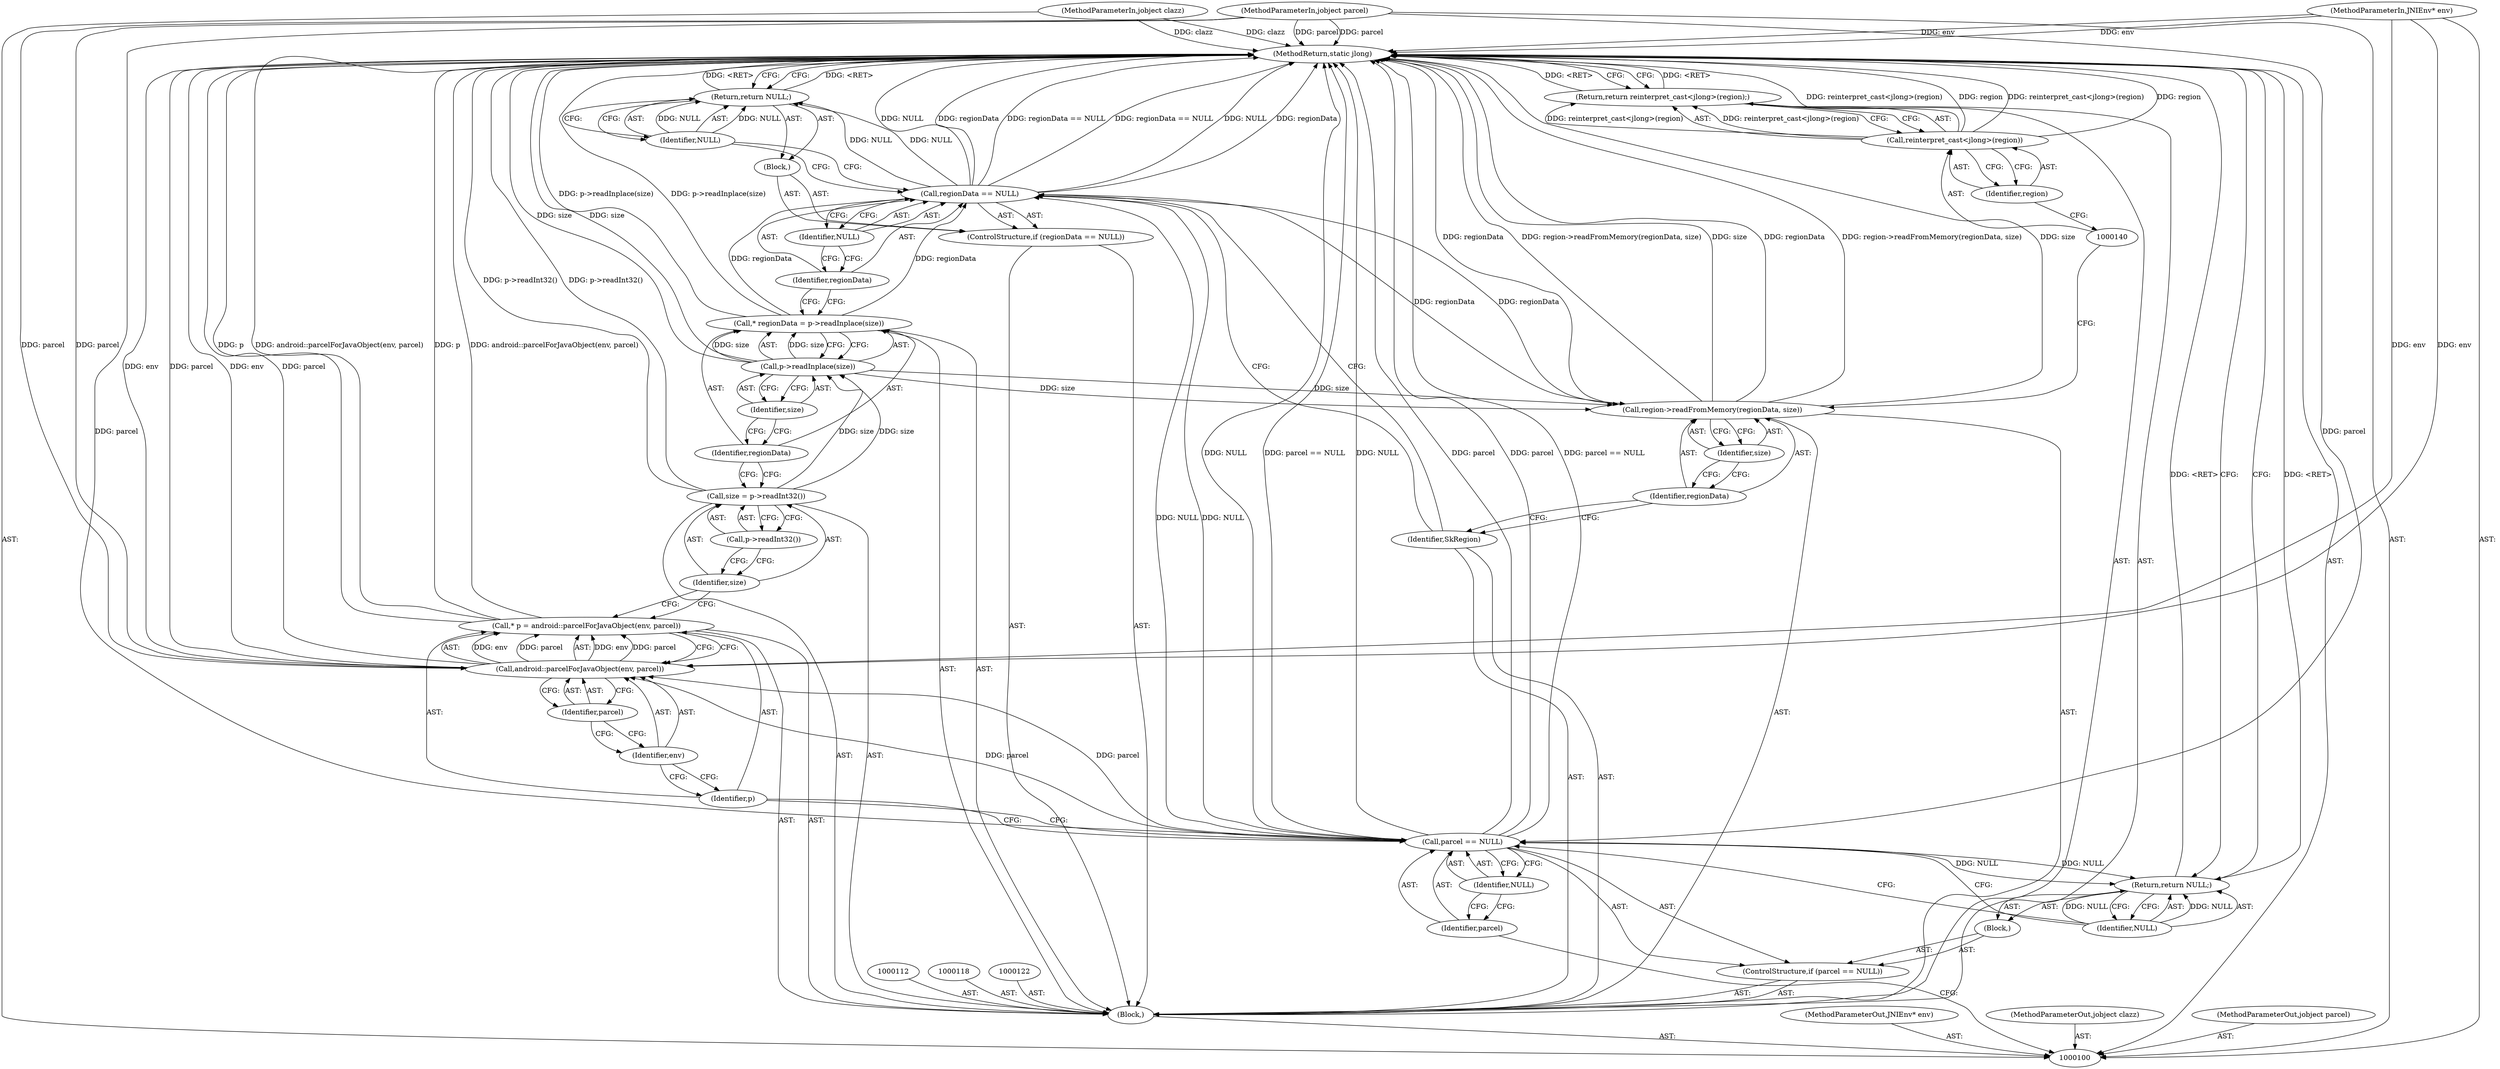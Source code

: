 digraph "1_Android_1e72dc7a3074cd0b44d89afbf39bbf5000ef7cc3" {
"1000142" [label="(MethodReturn,static jlong)"];
"1000101" [label="(MethodParameterIn,JNIEnv* env)"];
"1000184" [label="(MethodParameterOut,JNIEnv* env)"];
"1000102" [label="(MethodParameterIn,jobject clazz)"];
"1000185" [label="(MethodParameterOut,jobject clazz)"];
"1000103" [label="(MethodParameterIn,jobject parcel)"];
"1000186" [label="(MethodParameterOut,jobject parcel)"];
"1000123" [label="(Call,* regionData = p->readInplace(size))"];
"1000124" [label="(Identifier,regionData)"];
"1000125" [label="(Call,p->readInplace(size))"];
"1000126" [label="(Identifier,size)"];
"1000127" [label="(ControlStructure,if (regionData == NULL))"];
"1000130" [label="(Identifier,NULL)"];
"1000131" [label="(Block,)"];
"1000128" [label="(Call,regionData == NULL)"];
"1000129" [label="(Identifier,regionData)"];
"1000133" [label="(Identifier,NULL)"];
"1000132" [label="(Return,return NULL;)"];
"1000134" [label="(Identifier,SkRegion)"];
"1000136" [label="(Identifier,regionData)"];
"1000137" [label="(Identifier,size)"];
"1000135" [label="(Call,region->readFromMemory(regionData, size))"];
"1000139" [label="(Call,reinterpret_cast<jlong>(region))"];
"1000141" [label="(Identifier,region)"];
"1000138" [label="(Return,return reinterpret_cast<jlong>(region);)"];
"1000104" [label="(Block,)"];
"1000105" [label="(ControlStructure,if (parcel == NULL))"];
"1000108" [label="(Identifier,NULL)"];
"1000109" [label="(Block,)"];
"1000106" [label="(Call,parcel == NULL)"];
"1000107" [label="(Identifier,parcel)"];
"1000110" [label="(Return,return NULL;)"];
"1000111" [label="(Identifier,NULL)"];
"1000113" [label="(Call,* p = android::parcelForJavaObject(env, parcel))"];
"1000114" [label="(Identifier,p)"];
"1000115" [label="(Call,android::parcelForJavaObject(env, parcel))"];
"1000116" [label="(Identifier,env)"];
"1000117" [label="(Identifier,parcel)"];
"1000119" [label="(Call,size = p->readInt32())"];
"1000120" [label="(Identifier,size)"];
"1000121" [label="(Call,p->readInt32())"];
"1000142" -> "1000100"  [label="AST: "];
"1000142" -> "1000110"  [label="CFG: "];
"1000142" -> "1000132"  [label="CFG: "];
"1000142" -> "1000138"  [label="CFG: "];
"1000115" -> "1000142"  [label="DDG: parcel"];
"1000115" -> "1000142"  [label="DDG: env"];
"1000123" -> "1000142"  [label="DDG: p->readInplace(size)"];
"1000106" -> "1000142"  [label="DDG: NULL"];
"1000106" -> "1000142"  [label="DDG: parcel"];
"1000106" -> "1000142"  [label="DDG: parcel == NULL"];
"1000113" -> "1000142"  [label="DDG: p"];
"1000113" -> "1000142"  [label="DDG: android::parcelForJavaObject(env, parcel)"];
"1000102" -> "1000142"  [label="DDG: clazz"];
"1000135" -> "1000142"  [label="DDG: regionData"];
"1000135" -> "1000142"  [label="DDG: region->readFromMemory(regionData, size)"];
"1000135" -> "1000142"  [label="DDG: size"];
"1000128" -> "1000142"  [label="DDG: regionData == NULL"];
"1000128" -> "1000142"  [label="DDG: NULL"];
"1000128" -> "1000142"  [label="DDG: regionData"];
"1000125" -> "1000142"  [label="DDG: size"];
"1000139" -> "1000142"  [label="DDG: region"];
"1000139" -> "1000142"  [label="DDG: reinterpret_cast<jlong>(region)"];
"1000103" -> "1000142"  [label="DDG: parcel"];
"1000119" -> "1000142"  [label="DDG: p->readInt32()"];
"1000101" -> "1000142"  [label="DDG: env"];
"1000132" -> "1000142"  [label="DDG: <RET>"];
"1000138" -> "1000142"  [label="DDG: <RET>"];
"1000110" -> "1000142"  [label="DDG: <RET>"];
"1000101" -> "1000100"  [label="AST: "];
"1000101" -> "1000142"  [label="DDG: env"];
"1000101" -> "1000115"  [label="DDG: env"];
"1000184" -> "1000100"  [label="AST: "];
"1000102" -> "1000100"  [label="AST: "];
"1000102" -> "1000142"  [label="DDG: clazz"];
"1000185" -> "1000100"  [label="AST: "];
"1000103" -> "1000100"  [label="AST: "];
"1000103" -> "1000142"  [label="DDG: parcel"];
"1000103" -> "1000106"  [label="DDG: parcel"];
"1000103" -> "1000115"  [label="DDG: parcel"];
"1000186" -> "1000100"  [label="AST: "];
"1000123" -> "1000104"  [label="AST: "];
"1000123" -> "1000125"  [label="CFG: "];
"1000124" -> "1000123"  [label="AST: "];
"1000125" -> "1000123"  [label="AST: "];
"1000129" -> "1000123"  [label="CFG: "];
"1000123" -> "1000142"  [label="DDG: p->readInplace(size)"];
"1000125" -> "1000123"  [label="DDG: size"];
"1000123" -> "1000128"  [label="DDG: regionData"];
"1000124" -> "1000123"  [label="AST: "];
"1000124" -> "1000119"  [label="CFG: "];
"1000126" -> "1000124"  [label="CFG: "];
"1000125" -> "1000123"  [label="AST: "];
"1000125" -> "1000126"  [label="CFG: "];
"1000126" -> "1000125"  [label="AST: "];
"1000123" -> "1000125"  [label="CFG: "];
"1000125" -> "1000142"  [label="DDG: size"];
"1000125" -> "1000123"  [label="DDG: size"];
"1000119" -> "1000125"  [label="DDG: size"];
"1000125" -> "1000135"  [label="DDG: size"];
"1000126" -> "1000125"  [label="AST: "];
"1000126" -> "1000124"  [label="CFG: "];
"1000125" -> "1000126"  [label="CFG: "];
"1000127" -> "1000104"  [label="AST: "];
"1000128" -> "1000127"  [label="AST: "];
"1000131" -> "1000127"  [label="AST: "];
"1000130" -> "1000128"  [label="AST: "];
"1000130" -> "1000129"  [label="CFG: "];
"1000128" -> "1000130"  [label="CFG: "];
"1000131" -> "1000127"  [label="AST: "];
"1000132" -> "1000131"  [label="AST: "];
"1000128" -> "1000127"  [label="AST: "];
"1000128" -> "1000130"  [label="CFG: "];
"1000129" -> "1000128"  [label="AST: "];
"1000130" -> "1000128"  [label="AST: "];
"1000133" -> "1000128"  [label="CFG: "];
"1000134" -> "1000128"  [label="CFG: "];
"1000128" -> "1000142"  [label="DDG: regionData == NULL"];
"1000128" -> "1000142"  [label="DDG: NULL"];
"1000128" -> "1000142"  [label="DDG: regionData"];
"1000123" -> "1000128"  [label="DDG: regionData"];
"1000106" -> "1000128"  [label="DDG: NULL"];
"1000128" -> "1000132"  [label="DDG: NULL"];
"1000128" -> "1000135"  [label="DDG: regionData"];
"1000129" -> "1000128"  [label="AST: "];
"1000129" -> "1000123"  [label="CFG: "];
"1000130" -> "1000129"  [label="CFG: "];
"1000133" -> "1000132"  [label="AST: "];
"1000133" -> "1000128"  [label="CFG: "];
"1000132" -> "1000133"  [label="CFG: "];
"1000133" -> "1000132"  [label="DDG: NULL"];
"1000132" -> "1000131"  [label="AST: "];
"1000132" -> "1000133"  [label="CFG: "];
"1000133" -> "1000132"  [label="AST: "];
"1000142" -> "1000132"  [label="CFG: "];
"1000132" -> "1000142"  [label="DDG: <RET>"];
"1000133" -> "1000132"  [label="DDG: NULL"];
"1000128" -> "1000132"  [label="DDG: NULL"];
"1000134" -> "1000104"  [label="AST: "];
"1000134" -> "1000128"  [label="CFG: "];
"1000136" -> "1000134"  [label="CFG: "];
"1000136" -> "1000135"  [label="AST: "];
"1000136" -> "1000134"  [label="CFG: "];
"1000137" -> "1000136"  [label="CFG: "];
"1000137" -> "1000135"  [label="AST: "];
"1000137" -> "1000136"  [label="CFG: "];
"1000135" -> "1000137"  [label="CFG: "];
"1000135" -> "1000104"  [label="AST: "];
"1000135" -> "1000137"  [label="CFG: "];
"1000136" -> "1000135"  [label="AST: "];
"1000137" -> "1000135"  [label="AST: "];
"1000140" -> "1000135"  [label="CFG: "];
"1000135" -> "1000142"  [label="DDG: regionData"];
"1000135" -> "1000142"  [label="DDG: region->readFromMemory(regionData, size)"];
"1000135" -> "1000142"  [label="DDG: size"];
"1000128" -> "1000135"  [label="DDG: regionData"];
"1000125" -> "1000135"  [label="DDG: size"];
"1000139" -> "1000138"  [label="AST: "];
"1000139" -> "1000141"  [label="CFG: "];
"1000140" -> "1000139"  [label="AST: "];
"1000141" -> "1000139"  [label="AST: "];
"1000138" -> "1000139"  [label="CFG: "];
"1000139" -> "1000142"  [label="DDG: region"];
"1000139" -> "1000142"  [label="DDG: reinterpret_cast<jlong>(region)"];
"1000139" -> "1000138"  [label="DDG: reinterpret_cast<jlong>(region)"];
"1000141" -> "1000139"  [label="AST: "];
"1000141" -> "1000140"  [label="CFG: "];
"1000139" -> "1000141"  [label="CFG: "];
"1000138" -> "1000104"  [label="AST: "];
"1000138" -> "1000139"  [label="CFG: "];
"1000139" -> "1000138"  [label="AST: "];
"1000142" -> "1000138"  [label="CFG: "];
"1000138" -> "1000142"  [label="DDG: <RET>"];
"1000139" -> "1000138"  [label="DDG: reinterpret_cast<jlong>(region)"];
"1000104" -> "1000100"  [label="AST: "];
"1000105" -> "1000104"  [label="AST: "];
"1000112" -> "1000104"  [label="AST: "];
"1000113" -> "1000104"  [label="AST: "];
"1000118" -> "1000104"  [label="AST: "];
"1000119" -> "1000104"  [label="AST: "];
"1000122" -> "1000104"  [label="AST: "];
"1000123" -> "1000104"  [label="AST: "];
"1000127" -> "1000104"  [label="AST: "];
"1000134" -> "1000104"  [label="AST: "];
"1000135" -> "1000104"  [label="AST: "];
"1000138" -> "1000104"  [label="AST: "];
"1000105" -> "1000104"  [label="AST: "];
"1000106" -> "1000105"  [label="AST: "];
"1000109" -> "1000105"  [label="AST: "];
"1000108" -> "1000106"  [label="AST: "];
"1000108" -> "1000107"  [label="CFG: "];
"1000106" -> "1000108"  [label="CFG: "];
"1000109" -> "1000105"  [label="AST: "];
"1000110" -> "1000109"  [label="AST: "];
"1000106" -> "1000105"  [label="AST: "];
"1000106" -> "1000108"  [label="CFG: "];
"1000107" -> "1000106"  [label="AST: "];
"1000108" -> "1000106"  [label="AST: "];
"1000111" -> "1000106"  [label="CFG: "];
"1000114" -> "1000106"  [label="CFG: "];
"1000106" -> "1000142"  [label="DDG: NULL"];
"1000106" -> "1000142"  [label="DDG: parcel"];
"1000106" -> "1000142"  [label="DDG: parcel == NULL"];
"1000103" -> "1000106"  [label="DDG: parcel"];
"1000106" -> "1000110"  [label="DDG: NULL"];
"1000106" -> "1000115"  [label="DDG: parcel"];
"1000106" -> "1000128"  [label="DDG: NULL"];
"1000107" -> "1000106"  [label="AST: "];
"1000107" -> "1000100"  [label="CFG: "];
"1000108" -> "1000107"  [label="CFG: "];
"1000110" -> "1000109"  [label="AST: "];
"1000110" -> "1000111"  [label="CFG: "];
"1000111" -> "1000110"  [label="AST: "];
"1000142" -> "1000110"  [label="CFG: "];
"1000110" -> "1000142"  [label="DDG: <RET>"];
"1000111" -> "1000110"  [label="DDG: NULL"];
"1000106" -> "1000110"  [label="DDG: NULL"];
"1000111" -> "1000110"  [label="AST: "];
"1000111" -> "1000106"  [label="CFG: "];
"1000110" -> "1000111"  [label="CFG: "];
"1000111" -> "1000110"  [label="DDG: NULL"];
"1000113" -> "1000104"  [label="AST: "];
"1000113" -> "1000115"  [label="CFG: "];
"1000114" -> "1000113"  [label="AST: "];
"1000115" -> "1000113"  [label="AST: "];
"1000120" -> "1000113"  [label="CFG: "];
"1000113" -> "1000142"  [label="DDG: p"];
"1000113" -> "1000142"  [label="DDG: android::parcelForJavaObject(env, parcel)"];
"1000115" -> "1000113"  [label="DDG: env"];
"1000115" -> "1000113"  [label="DDG: parcel"];
"1000114" -> "1000113"  [label="AST: "];
"1000114" -> "1000106"  [label="CFG: "];
"1000116" -> "1000114"  [label="CFG: "];
"1000115" -> "1000113"  [label="AST: "];
"1000115" -> "1000117"  [label="CFG: "];
"1000116" -> "1000115"  [label="AST: "];
"1000117" -> "1000115"  [label="AST: "];
"1000113" -> "1000115"  [label="CFG: "];
"1000115" -> "1000142"  [label="DDG: parcel"];
"1000115" -> "1000142"  [label="DDG: env"];
"1000115" -> "1000113"  [label="DDG: env"];
"1000115" -> "1000113"  [label="DDG: parcel"];
"1000101" -> "1000115"  [label="DDG: env"];
"1000106" -> "1000115"  [label="DDG: parcel"];
"1000103" -> "1000115"  [label="DDG: parcel"];
"1000116" -> "1000115"  [label="AST: "];
"1000116" -> "1000114"  [label="CFG: "];
"1000117" -> "1000116"  [label="CFG: "];
"1000117" -> "1000115"  [label="AST: "];
"1000117" -> "1000116"  [label="CFG: "];
"1000115" -> "1000117"  [label="CFG: "];
"1000119" -> "1000104"  [label="AST: "];
"1000119" -> "1000121"  [label="CFG: "];
"1000120" -> "1000119"  [label="AST: "];
"1000121" -> "1000119"  [label="AST: "];
"1000124" -> "1000119"  [label="CFG: "];
"1000119" -> "1000142"  [label="DDG: p->readInt32()"];
"1000119" -> "1000125"  [label="DDG: size"];
"1000120" -> "1000119"  [label="AST: "];
"1000120" -> "1000113"  [label="CFG: "];
"1000121" -> "1000120"  [label="CFG: "];
"1000121" -> "1000119"  [label="AST: "];
"1000121" -> "1000120"  [label="CFG: "];
"1000119" -> "1000121"  [label="CFG: "];
}
